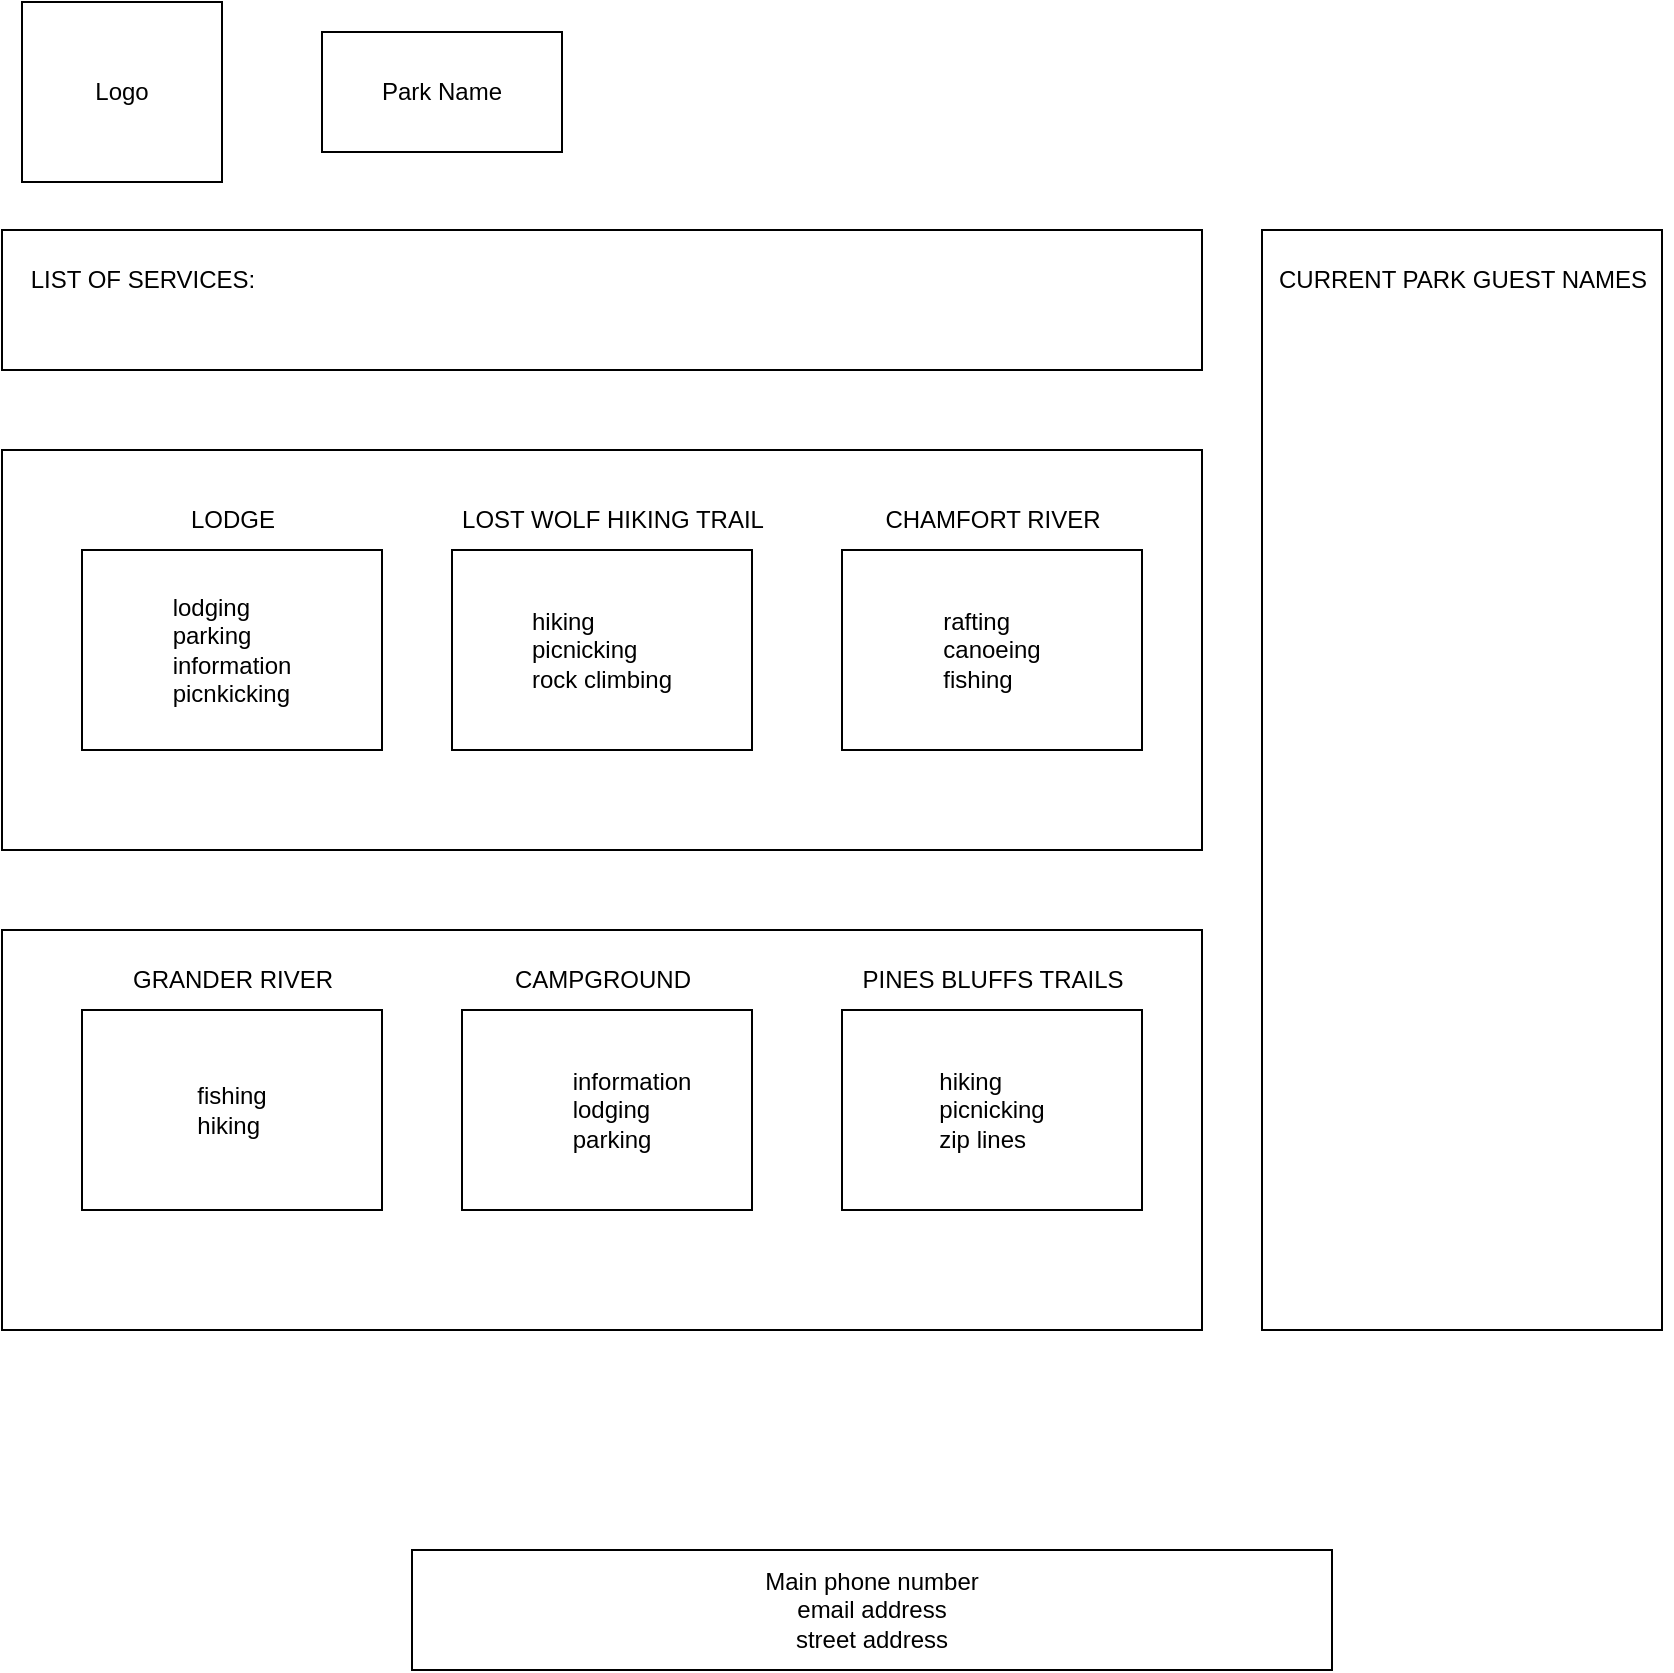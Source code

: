 <mxfile>
    <diagram id="C7XLNZ6NC_hPwQsxDag4" name="Page-1">
        <mxGraphModel dx="1168" dy="862" grid="1" gridSize="10" guides="1" tooltips="1" connect="1" arrows="1" fold="1" page="1" pageScale="1" pageWidth="850" pageHeight="1100" math="0" shadow="0">
            <root>
                <mxCell id="0"/>
                <mxCell id="1" parent="0"/>
                <mxCell id="2" value="Logo" style="whiteSpace=wrap;html=1;" parent="1" vertex="1">
                    <mxGeometry x="20" y="99" width="100" height="90" as="geometry"/>
                </mxCell>
                <mxCell id="3" value="Park Name" style="whiteSpace=wrap;html=1;" parent="1" vertex="1">
                    <mxGeometry x="170" y="114" width="120" height="60" as="geometry"/>
                </mxCell>
                <mxCell id="4" value="Main phone number&lt;br&gt;email address&lt;br&gt;street address&lt;br&gt;" style="whiteSpace=wrap;html=1;" parent="1" vertex="1">
                    <mxGeometry x="215" y="873" width="460" height="60" as="geometry"/>
                </mxCell>
                <mxCell id="5" value="" style="whiteSpace=wrap;html=1;" parent="1" vertex="1">
                    <mxGeometry x="10" y="323" width="600" height="200" as="geometry"/>
                </mxCell>
                <mxCell id="7" value="&lt;div style=&quot;text-align: left;&quot;&gt;&lt;span style=&quot;background-color: initial;&quot;&gt;lodging&lt;/span&gt;&lt;br&gt;&lt;/div&gt;&lt;div style=&quot;text-align: left;&quot;&gt;parking&lt;/div&gt;&lt;div style=&quot;text-align: left;&quot;&gt;information&lt;/div&gt;&lt;div style=&quot;text-align: left;&quot;&gt;picnkicking&lt;/div&gt;" style="whiteSpace=wrap;html=1;" parent="1" vertex="1">
                    <mxGeometry x="50" y="373" width="150" height="100" as="geometry"/>
                </mxCell>
                <mxCell id="15" value="" style="whiteSpace=wrap;html=1;" parent="1" vertex="1">
                    <mxGeometry x="10" y="563" width="600" height="200" as="geometry"/>
                </mxCell>
                <mxCell id="19" value="LODGE" style="text;html=1;align=center;verticalAlign=middle;resizable=0;points=[];autosize=1;strokeColor=none;fillColor=none;" parent="1" vertex="1">
                    <mxGeometry x="90" y="343" width="70" height="30" as="geometry"/>
                </mxCell>
                <mxCell id="20" value="LOST WOLF HIKING TRAIL" style="text;html=1;align=center;verticalAlign=middle;resizable=0;points=[];autosize=1;strokeColor=none;fillColor=none;" parent="1" vertex="1">
                    <mxGeometry x="230" y="343" width="170" height="30" as="geometry"/>
                </mxCell>
                <mxCell id="21" value="CAMPGROUND" style="text;html=1;align=center;verticalAlign=middle;resizable=0;points=[];autosize=1;strokeColor=none;fillColor=none;" parent="1" vertex="1">
                    <mxGeometry x="255" y="573" width="110" height="30" as="geometry"/>
                </mxCell>
                <mxCell id="22" value="PINES BLUFFS TRAILS" style="text;html=1;align=center;verticalAlign=middle;resizable=0;points=[];autosize=1;strokeColor=none;fillColor=none;" parent="1" vertex="1">
                    <mxGeometry x="430" y="573" width="150" height="30" as="geometry"/>
                </mxCell>
                <mxCell id="24" value="GRANDER RIVER" style="text;html=1;align=center;verticalAlign=middle;resizable=0;points=[];autosize=1;strokeColor=none;fillColor=none;" parent="1" vertex="1">
                    <mxGeometry x="65" y="573" width="120" height="30" as="geometry"/>
                </mxCell>
                <mxCell id="25" value="CHAMFORT RIVER" style="text;html=1;align=center;verticalAlign=middle;resizable=0;points=[];autosize=1;strokeColor=none;fillColor=none;" parent="1" vertex="1">
                    <mxGeometry x="440" y="343" width="130" height="30" as="geometry"/>
                </mxCell>
                <mxCell id="29" value="&lt;div style=&quot;text-align: left;&quot;&gt;hiking&lt;/div&gt;&lt;div style=&quot;text-align: left;&quot;&gt;picnicking&lt;/div&gt;&lt;div style=&quot;text-align: left;&quot;&gt;rock climbing&lt;/div&gt;" style="whiteSpace=wrap;html=1;" parent="1" vertex="1">
                    <mxGeometry x="235" y="373" width="150" height="100" as="geometry"/>
                </mxCell>
                <mxCell id="30" value="&lt;div style=&quot;text-align: left;&quot;&gt;rafting&lt;/div&gt;&lt;div style=&quot;text-align: left;&quot;&gt;canoeing&lt;/div&gt;&lt;div style=&quot;text-align: left;&quot;&gt;fishing&lt;/div&gt;" style="whiteSpace=wrap;html=1;" parent="1" vertex="1">
                    <mxGeometry x="430" y="373" width="150" height="100" as="geometry"/>
                </mxCell>
                <mxCell id="31" value="&lt;div style=&quot;text-align: left;&quot;&gt;fishing&lt;/div&gt;&lt;div style=&quot;text-align: left;&quot;&gt;hiking&lt;/div&gt;" style="whiteSpace=wrap;html=1;" parent="1" vertex="1">
                    <mxGeometry x="50" y="603" width="150" height="100" as="geometry"/>
                </mxCell>
                <mxCell id="32" value="&lt;div style=&quot;text-align: left;&quot;&gt;hiking&lt;/div&gt;&lt;div style=&quot;text-align: left;&quot;&gt;picnicking&lt;/div&gt;&lt;div style=&quot;text-align: left;&quot;&gt;zip lines&lt;/div&gt;" style="whiteSpace=wrap;html=1;" parent="1" vertex="1">
                    <mxGeometry x="430" y="603" width="150" height="100" as="geometry"/>
                </mxCell>
                <mxCell id="33" value="&lt;div style=&quot;&quot;&gt;&lt;span style=&quot;background-color: initial;&quot;&gt;&lt;span style=&quot;white-space: pre;&quot;&gt;&#9;&lt;/span&gt;&lt;span style=&quot;white-space: pre;&quot;&gt;&#9;&lt;/span&gt;information&lt;/span&gt;&lt;br&gt;&lt;/div&gt;&lt;div style=&quot;&quot;&gt;&lt;span style=&quot;white-space: pre;&quot;&gt;&#9;&lt;/span&gt;&lt;span style=&quot;white-space: pre;&quot;&gt;&#9;&lt;/span&gt;lodging&lt;/div&gt;&lt;div style=&quot;&quot;&gt;&lt;span style=&quot;white-space: pre;&quot;&gt;&#9;&lt;/span&gt;&lt;span style=&quot;white-space: pre;&quot;&gt;&#9;&lt;/span&gt;parking&lt;/div&gt;" style="whiteSpace=wrap;html=1;align=left;" parent="1" vertex="1">
                    <mxGeometry x="240" y="603" width="145" height="100" as="geometry"/>
                </mxCell>
                <mxCell id="35" value="" style="whiteSpace=wrap;html=1;" parent="1" vertex="1">
                    <mxGeometry x="640" y="213" width="200" height="550" as="geometry"/>
                </mxCell>
                <mxCell id="36" value="CURRENT PARK GUEST NAMES" style="text;html=1;align=center;verticalAlign=middle;resizable=0;points=[];autosize=1;strokeColor=none;fillColor=none;" parent="1" vertex="1">
                    <mxGeometry x="635" y="223" width="210" height="30" as="geometry"/>
                </mxCell>
                <mxCell id="37" value="" style="whiteSpace=wrap;html=1;" vertex="1" parent="1">
                    <mxGeometry x="10" y="213" width="600" height="70" as="geometry"/>
                </mxCell>
                <mxCell id="39" value="LIST OF SERVICES:" style="text;html=1;align=center;verticalAlign=middle;resizable=0;points=[];autosize=1;strokeColor=none;fillColor=none;" vertex="1" parent="1">
                    <mxGeometry x="10" y="223" width="140" height="30" as="geometry"/>
                </mxCell>
            </root>
        </mxGraphModel>
    </diagram>
</mxfile>